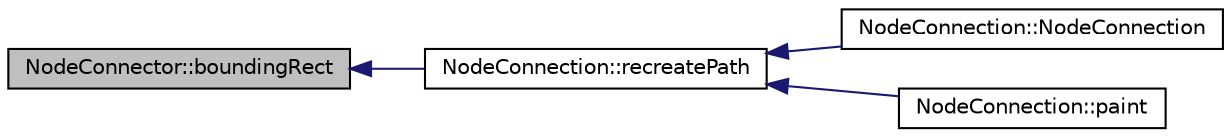 digraph G
{
  edge [fontname="Helvetica",fontsize="10",labelfontname="Helvetica",labelfontsize="10"];
  node [fontname="Helvetica",fontsize="10",shape=record];
  rankdir="LR";
  Node1 [label="NodeConnector::boundingRect",height=0.2,width=0.4,color="black", fillcolor="grey75", style="filled" fontcolor="black"];
  Node1 -> Node2 [dir="back",color="midnightblue",fontsize="10",style="solid",fontname="Helvetica"];
  Node2 [label="NodeConnection::recreatePath",height=0.2,width=0.4,color="black", fillcolor="white", style="filled",URL="$class_node_connection.html#a56b078d9817c0ab4279d5426e28dbe7d"];
  Node2 -> Node3 [dir="back",color="midnightblue",fontsize="10",style="solid",fontname="Helvetica"];
  Node3 [label="NodeConnection::NodeConnection",height=0.2,width=0.4,color="black", fillcolor="white", style="filled",URL="$class_node_connection.html#a07d61a985b5b72492732f7eac6e7404a",tooltip="[0]"];
  Node2 -> Node4 [dir="back",color="midnightblue",fontsize="10",style="solid",fontname="Helvetica"];
  Node4 [label="NodeConnection::paint",height=0.2,width=0.4,color="black", fillcolor="white", style="filled",URL="$class_node_connection.html#aab10c3c548800b58065ffdf10f7ae8d4",tooltip="[4]"];
}
